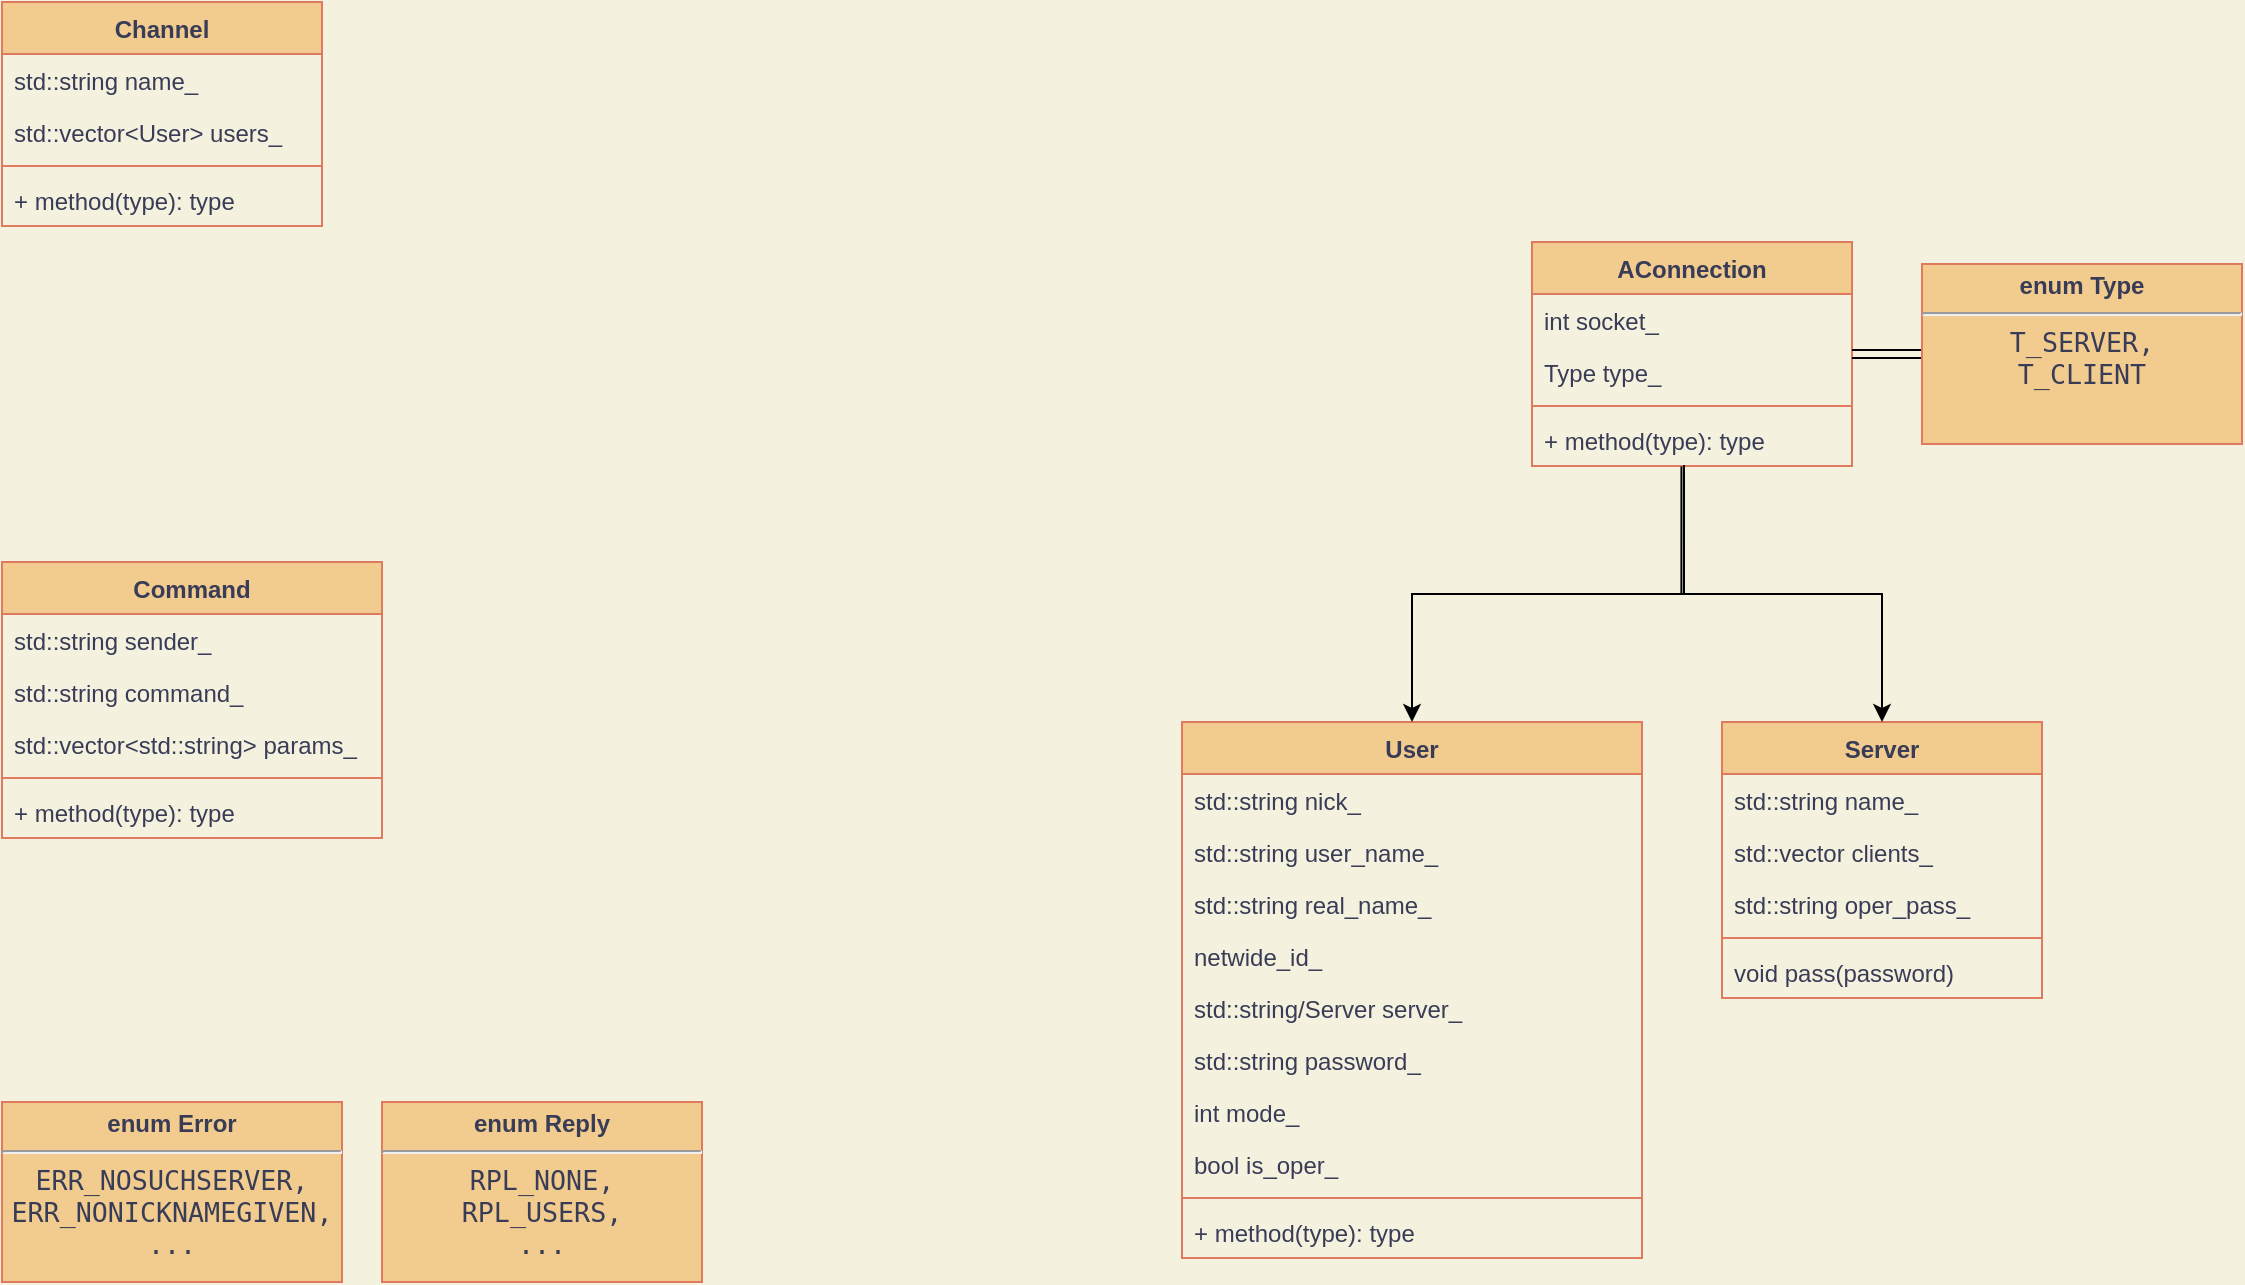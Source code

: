 <mxfile version="14.6.11" type="github">
  <diagram name="Page-1" id="e7e014a7-5840-1c2e-5031-d8a46d1fe8dd">
    <mxGraphModel dx="1425" dy="726" grid="1" gridSize="10" guides="1" tooltips="1" connect="1" arrows="1" fold="1" page="1" pageScale="1" pageWidth="1169" pageHeight="826" background="#F4F1DE" math="0" shadow="0">
      <root>
        <mxCell id="0" />
        <mxCell id="1" parent="0" />
        <mxCell id="ll5Hurx10y01bGCLD7um-56" value="User" style="swimlane;fontStyle=1;align=center;verticalAlign=top;childLayout=stackLayout;horizontal=1;startSize=26;horizontalStack=0;resizeParent=1;resizeParentMax=0;resizeLast=0;collapsible=1;marginBottom=0;fillColor=#F2CC8F;strokeColor=#E07A5F;fontColor=#393C56;" parent="1" vertex="1">
          <mxGeometry x="630" y="400" width="230" height="268" as="geometry" />
        </mxCell>
        <mxCell id="ll5Hurx10y01bGCLD7um-57" value="std::string nick_" style="text;strokeColor=none;fillColor=none;align=left;verticalAlign=top;spacingLeft=4;spacingRight=4;overflow=hidden;rotatable=0;points=[[0,0.5],[1,0.5]];portConstraint=eastwest;fontColor=#393C56;" parent="ll5Hurx10y01bGCLD7um-56" vertex="1">
          <mxGeometry y="26" width="230" height="26" as="geometry" />
        </mxCell>
        <mxCell id="ll5Hurx10y01bGCLD7um-60" value="std::string user_name_" style="text;strokeColor=none;fillColor=none;align=left;verticalAlign=top;spacingLeft=4;spacingRight=4;overflow=hidden;rotatable=0;points=[[0,0.5],[1,0.5]];portConstraint=eastwest;fontColor=#393C56;" parent="ll5Hurx10y01bGCLD7um-56" vertex="1">
          <mxGeometry y="52" width="230" height="26" as="geometry" />
        </mxCell>
        <mxCell id="ll5Hurx10y01bGCLD7um-63" value="std::string real_name_" style="text;strokeColor=none;fillColor=none;align=left;verticalAlign=top;spacingLeft=4;spacingRight=4;overflow=hidden;rotatable=0;points=[[0,0.5],[1,0.5]];portConstraint=eastwest;fontColor=#393C56;" parent="ll5Hurx10y01bGCLD7um-56" vertex="1">
          <mxGeometry y="78" width="230" height="26" as="geometry" />
        </mxCell>
        <mxCell id="ll5Hurx10y01bGCLD7um-45" value="netwide_id_" style="text;strokeColor=none;fillColor=none;align=left;verticalAlign=top;spacingLeft=4;spacingRight=4;overflow=hidden;rotatable=0;points=[[0,0.5],[1,0.5]];portConstraint=eastwest;fontColor=#393C56;" parent="ll5Hurx10y01bGCLD7um-56" vertex="1">
          <mxGeometry y="104" width="230" height="26" as="geometry" />
        </mxCell>
        <mxCell id="ll5Hurx10y01bGCLD7um-46" value="std::string/Server server_" style="text;strokeColor=none;fillColor=none;align=left;verticalAlign=top;spacingLeft=4;spacingRight=4;overflow=hidden;rotatable=0;points=[[0,0.5],[1,0.5]];portConstraint=eastwest;fontColor=#393C56;" parent="ll5Hurx10y01bGCLD7um-56" vertex="1">
          <mxGeometry y="130" width="230" height="26" as="geometry" />
        </mxCell>
        <mxCell id="ll5Hurx10y01bGCLD7um-76" value="std::string password_" style="text;strokeColor=none;fillColor=none;align=left;verticalAlign=top;spacingLeft=4;spacingRight=4;overflow=hidden;rotatable=0;points=[[0,0.5],[1,0.5]];portConstraint=eastwest;fontColor=#393C56;" parent="ll5Hurx10y01bGCLD7um-56" vertex="1">
          <mxGeometry y="156" width="230" height="26" as="geometry" />
        </mxCell>
        <mxCell id="ll5Hurx10y01bGCLD7um-77" value="int mode_" style="text;strokeColor=none;fillColor=none;align=left;verticalAlign=top;spacingLeft=4;spacingRight=4;overflow=hidden;rotatable=0;points=[[0,0.5],[1,0.5]];portConstraint=eastwest;fontColor=#393C56;" parent="ll5Hurx10y01bGCLD7um-56" vertex="1">
          <mxGeometry y="182" width="230" height="26" as="geometry" />
        </mxCell>
        <mxCell id="ll5Hurx10y01bGCLD7um-79" value="bool is_oper_" style="text;strokeColor=none;fillColor=none;align=left;verticalAlign=top;spacingLeft=4;spacingRight=4;overflow=hidden;rotatable=0;points=[[0,0.5],[1,0.5]];portConstraint=eastwest;fontColor=#393C56;" parent="ll5Hurx10y01bGCLD7um-56" vertex="1">
          <mxGeometry y="208" width="230" height="26" as="geometry" />
        </mxCell>
        <mxCell id="ll5Hurx10y01bGCLD7um-58" value="" style="line;strokeWidth=1;fillColor=none;align=left;verticalAlign=middle;spacingTop=-1;spacingLeft=3;spacingRight=3;rotatable=0;labelPosition=right;points=[];portConstraint=eastwest;labelBackgroundColor=#F4F1DE;strokeColor=#E07A5F;fontColor=#393C56;" parent="ll5Hurx10y01bGCLD7um-56" vertex="1">
          <mxGeometry y="234" width="230" height="8" as="geometry" />
        </mxCell>
        <mxCell id="ll5Hurx10y01bGCLD7um-59" value="+ method(type): type" style="text;strokeColor=none;fillColor=none;align=left;verticalAlign=top;spacingLeft=4;spacingRight=4;overflow=hidden;rotatable=0;points=[[0,0.5],[1,0.5]];portConstraint=eastwest;fontColor=#393C56;" parent="ll5Hurx10y01bGCLD7um-56" vertex="1">
          <mxGeometry y="242" width="230" height="26" as="geometry" />
        </mxCell>
        <mxCell id="ll5Hurx10y01bGCLD7um-64" value="Channel" style="swimlane;fontStyle=1;align=center;verticalAlign=top;childLayout=stackLayout;horizontal=1;startSize=26;horizontalStack=0;resizeParent=1;resizeParentMax=0;resizeLast=0;collapsible=1;marginBottom=0;fillColor=#F2CC8F;strokeColor=#E07A5F;fontColor=#393C56;" parent="1" vertex="1">
          <mxGeometry x="40" y="40" width="160" height="112" as="geometry" />
        </mxCell>
        <mxCell id="ll5Hurx10y01bGCLD7um-65" value="std::string name_" style="text;strokeColor=none;fillColor=none;align=left;verticalAlign=top;spacingLeft=4;spacingRight=4;overflow=hidden;rotatable=0;points=[[0,0.5],[1,0.5]];portConstraint=eastwest;fontColor=#393C56;" parent="ll5Hurx10y01bGCLD7um-64" vertex="1">
          <mxGeometry y="26" width="160" height="26" as="geometry" />
        </mxCell>
        <mxCell id="ll5Hurx10y01bGCLD7um-80" value="std::vector&lt;User&gt; users_" style="text;strokeColor=none;fillColor=none;align=left;verticalAlign=top;spacingLeft=4;spacingRight=4;overflow=hidden;rotatable=0;points=[[0,0.5],[1,0.5]];portConstraint=eastwest;fontColor=#393C56;" parent="ll5Hurx10y01bGCLD7um-64" vertex="1">
          <mxGeometry y="52" width="160" height="26" as="geometry" />
        </mxCell>
        <mxCell id="ll5Hurx10y01bGCLD7um-66" value="" style="line;strokeWidth=1;fillColor=none;align=left;verticalAlign=middle;spacingTop=-1;spacingLeft=3;spacingRight=3;rotatable=0;labelPosition=right;points=[];portConstraint=eastwest;labelBackgroundColor=#F4F1DE;strokeColor=#E07A5F;fontColor=#393C56;" parent="ll5Hurx10y01bGCLD7um-64" vertex="1">
          <mxGeometry y="78" width="160" height="8" as="geometry" />
        </mxCell>
        <mxCell id="ll5Hurx10y01bGCLD7um-67" value="+ method(type): type" style="text;strokeColor=none;fillColor=none;align=left;verticalAlign=top;spacingLeft=4;spacingRight=4;overflow=hidden;rotatable=0;points=[[0,0.5],[1,0.5]];portConstraint=eastwest;fontColor=#393C56;" parent="ll5Hurx10y01bGCLD7um-64" vertex="1">
          <mxGeometry y="86" width="160" height="26" as="geometry" />
        </mxCell>
        <mxCell id="ll5Hurx10y01bGCLD7um-69" value="Server" style="swimlane;fontStyle=1;align=center;verticalAlign=top;childLayout=stackLayout;horizontal=1;startSize=26;horizontalStack=0;resizeParent=1;resizeParentMax=0;resizeLast=0;collapsible=1;marginBottom=0;fillColor=#F2CC8F;strokeColor=#E07A5F;fontColor=#393C56;" parent="1" vertex="1">
          <mxGeometry x="900" y="400" width="160" height="138" as="geometry" />
        </mxCell>
        <mxCell id="ll5Hurx10y01bGCLD7um-70" value="std::string name_" style="text;strokeColor=none;fillColor=none;align=left;verticalAlign=top;spacingLeft=4;spacingRight=4;overflow=hidden;rotatable=0;points=[[0,0.5],[1,0.5]];portConstraint=eastwest;fontColor=#393C56;" parent="ll5Hurx10y01bGCLD7um-69" vertex="1">
          <mxGeometry y="26" width="160" height="26" as="geometry" />
        </mxCell>
        <mxCell id="ll5Hurx10y01bGCLD7um-74" value="std::vector clients_" style="text;strokeColor=none;fillColor=none;align=left;verticalAlign=top;spacingLeft=4;spacingRight=4;overflow=hidden;rotatable=0;points=[[0,0.5],[1,0.5]];portConstraint=eastwest;fontColor=#393C56;" parent="ll5Hurx10y01bGCLD7um-69" vertex="1">
          <mxGeometry y="52" width="160" height="26" as="geometry" />
        </mxCell>
        <mxCell id="ll5Hurx10y01bGCLD7um-78" value="std::string oper_pass_" style="text;strokeColor=none;fillColor=none;align=left;verticalAlign=top;spacingLeft=4;spacingRight=4;overflow=hidden;rotatable=0;points=[[0,0.5],[1,0.5]];portConstraint=eastwest;fontColor=#393C56;" parent="ll5Hurx10y01bGCLD7um-69" vertex="1">
          <mxGeometry y="78" width="160" height="26" as="geometry" />
        </mxCell>
        <mxCell id="ll5Hurx10y01bGCLD7um-71" value="" style="line;strokeWidth=1;fillColor=none;align=left;verticalAlign=middle;spacingTop=-1;spacingLeft=3;spacingRight=3;rotatable=0;labelPosition=right;points=[];portConstraint=eastwest;labelBackgroundColor=#F4F1DE;strokeColor=#E07A5F;fontColor=#393C56;" parent="ll5Hurx10y01bGCLD7um-69" vertex="1">
          <mxGeometry y="104" width="160" height="8" as="geometry" />
        </mxCell>
        <mxCell id="ll5Hurx10y01bGCLD7um-72" value="void pass(password)" style="text;strokeColor=none;fillColor=none;align=left;verticalAlign=top;spacingLeft=4;spacingRight=4;overflow=hidden;rotatable=0;points=[[0,0.5],[1,0.5]];portConstraint=eastwest;fontColor=#393C56;" parent="ll5Hurx10y01bGCLD7um-69" vertex="1">
          <mxGeometry y="112" width="160" height="26" as="geometry" />
        </mxCell>
        <mxCell id="vYcf8K377rNOafUUuB-e-1" value="Command" style="swimlane;fontStyle=1;align=center;verticalAlign=top;childLayout=stackLayout;horizontal=1;startSize=26;horizontalStack=0;resizeParent=1;resizeParentMax=0;resizeLast=0;collapsible=1;marginBottom=0;fillColor=#F2CC8F;strokeColor=#E07A5F;fontColor=#393C56;" parent="1" vertex="1">
          <mxGeometry x="40" y="320" width="190" height="138" as="geometry" />
        </mxCell>
        <mxCell id="vYcf8K377rNOafUUuB-e-6" value="std::string sender_" style="text;strokeColor=none;fillColor=none;align=left;verticalAlign=top;spacingLeft=4;spacingRight=4;overflow=hidden;rotatable=0;points=[[0,0.5],[1,0.5]];portConstraint=eastwest;fontColor=#393C56;" parent="vYcf8K377rNOafUUuB-e-1" vertex="1">
          <mxGeometry y="26" width="190" height="26" as="geometry" />
        </mxCell>
        <mxCell id="vYcf8K377rNOafUUuB-e-2" value="std::string command_" style="text;strokeColor=none;fillColor=none;align=left;verticalAlign=top;spacingLeft=4;spacingRight=4;overflow=hidden;rotatable=0;points=[[0,0.5],[1,0.5]];portConstraint=eastwest;fontColor=#393C56;" parent="vYcf8K377rNOafUUuB-e-1" vertex="1">
          <mxGeometry y="52" width="190" height="26" as="geometry" />
        </mxCell>
        <mxCell id="vYcf8K377rNOafUUuB-e-7" value="std::vector&lt;std::string&gt; params_" style="text;strokeColor=none;fillColor=none;align=left;verticalAlign=top;spacingLeft=4;spacingRight=4;overflow=hidden;rotatable=0;points=[[0,0.5],[1,0.5]];portConstraint=eastwest;fontColor=#393C56;" parent="vYcf8K377rNOafUUuB-e-1" vertex="1">
          <mxGeometry y="78" width="190" height="26" as="geometry" />
        </mxCell>
        <mxCell id="vYcf8K377rNOafUUuB-e-3" value="" style="line;strokeWidth=1;fillColor=none;align=left;verticalAlign=middle;spacingTop=-1;spacingLeft=3;spacingRight=3;rotatable=0;labelPosition=right;points=[];portConstraint=eastwest;labelBackgroundColor=#F4F1DE;strokeColor=#E07A5F;fontColor=#393C56;" parent="vYcf8K377rNOafUUuB-e-1" vertex="1">
          <mxGeometry y="104" width="190" height="8" as="geometry" />
        </mxCell>
        <mxCell id="vYcf8K377rNOafUUuB-e-4" value="+ method(type): type" style="text;strokeColor=none;fillColor=none;align=left;verticalAlign=top;spacingLeft=4;spacingRight=4;overflow=hidden;rotatable=0;points=[[0,0.5],[1,0.5]];portConstraint=eastwest;fontColor=#393C56;" parent="vYcf8K377rNOafUUuB-e-1" vertex="1">
          <mxGeometry y="112" width="190" height="26" as="geometry" />
        </mxCell>
        <mxCell id="vYcf8K377rNOafUUuB-e-13" value="&lt;p style=&quot;margin: 4px 0px 0px&quot;&gt;&lt;b&gt;enum Error&lt;/b&gt;&lt;/p&gt;&lt;hr&gt;&lt;pre class=&quot;newpage&quot; style=&quot;font-size: 13.333px ; margin-top: 0px ; margin-bottom: 0px&quot;&gt;ERR_NOSUCHSERVER,&lt;/pre&gt;&lt;pre class=&quot;newpage&quot; style=&quot;font-size: 13.333px ; margin-top: 0px ; margin-bottom: 0px&quot;&gt;ERR_NONICKNAMEGIVEN,&lt;/pre&gt;&lt;pre class=&quot;newpage&quot; style=&quot;font-size: 13.333px ; margin-top: 0px ; margin-bottom: 0px&quot;&gt;...&lt;/pre&gt;" style="verticalAlign=top;align=center;overflow=fill;fontSize=12;fontFamily=Helvetica;html=1;fillColor=#F2CC8F;strokeColor=#E07A5F;fontColor=#393C56;" parent="1" vertex="1">
          <mxGeometry x="40" y="590" width="170" height="90" as="geometry" />
        </mxCell>
        <mxCell id="vYcf8K377rNOafUUuB-e-18" value="&lt;p style=&quot;margin: 4px 0px 0px&quot;&gt;&lt;b&gt;enum Reply&lt;/b&gt;&lt;/p&gt;&lt;hr&gt;&lt;p style=&quot;margin-top: 0px ; margin-bottom: 0px ; font-size: 13.333px&quot;&gt;&lt;font face=&quot;monospace&quot; data-font-src=&quot;https://fonts.googleapis.com/css?family=monospace&quot;&gt;&lt;span style=&quot;font-weight: normal&quot;&gt;RPL_&lt;/span&gt;&lt;span style=&quot;font-size: 13.333px&quot;&gt;N&lt;/span&gt;&lt;span style=&quot;font-size: 13.333px&quot;&gt;ONE,&lt;/span&gt;&lt;/font&gt;&lt;/p&gt;&lt;p style=&quot;margin-top: 0px ; margin-bottom: 0px ; font-size: 13.333px&quot;&gt;&lt;span style=&quot;font-weight: normal&quot;&gt;&lt;font face=&quot;monospace&quot; data-font-src=&quot;https://fonts.googleapis.com/css?family=monospace&quot;&gt;RPL_USERS,&lt;/font&gt;&lt;/span&gt;&lt;/p&gt;&lt;p style=&quot;margin-top: 0px ; margin-bottom: 0px ; font-size: 13.333px&quot;&gt;&lt;span style=&quot;font-weight: normal&quot;&gt;&lt;font face=&quot;monospace&quot; data-font-src=&quot;https://fonts.googleapis.com/css?family=monospace&quot;&gt;...&lt;/font&gt;&lt;/span&gt;&lt;/p&gt;&lt;pre class=&quot;newpage&quot; style=&quot;font-size: 13.333px ; margin-top: 0px ; margin-bottom: 0px&quot;&gt;&lt;br&gt;&lt;/pre&gt;" style="verticalAlign=top;align=center;overflow=fill;fontSize=12;fontFamily=Helvetica;html=1;fillColor=#F2CC8F;strokeColor=#E07A5F;fontColor=#393C56;" parent="1" vertex="1">
          <mxGeometry x="230" y="590" width="160" height="90" as="geometry" />
        </mxCell>
        <mxCell id="YYkyTLZzhXUgQBNEXmEF-7" value="AConnection" style="swimlane;fontStyle=1;align=center;verticalAlign=top;childLayout=stackLayout;horizontal=1;startSize=26;horizontalStack=0;resizeParent=1;resizeParentMax=0;resizeLast=0;collapsible=1;marginBottom=0;fillColor=#F2CC8F;strokeColor=#E07A5F;fontColor=#393C56;" vertex="1" parent="1">
          <mxGeometry x="805" y="160" width="160" height="112" as="geometry" />
        </mxCell>
        <mxCell id="YYkyTLZzhXUgQBNEXmEF-8" value="int socket_" style="text;strokeColor=none;fillColor=none;align=left;verticalAlign=top;spacingLeft=4;spacingRight=4;overflow=hidden;rotatable=0;points=[[0,0.5],[1,0.5]];portConstraint=eastwest;fontColor=#393C56;" vertex="1" parent="YYkyTLZzhXUgQBNEXmEF-7">
          <mxGeometry y="26" width="160" height="26" as="geometry" />
        </mxCell>
        <mxCell id="YYkyTLZzhXUgQBNEXmEF-9" value="Type type_" style="text;strokeColor=none;fillColor=none;align=left;verticalAlign=top;spacingLeft=4;spacingRight=4;overflow=hidden;rotatable=0;points=[[0,0.5],[1,0.5]];portConstraint=eastwest;fontColor=#393C56;" vertex="1" parent="YYkyTLZzhXUgQBNEXmEF-7">
          <mxGeometry y="52" width="160" height="26" as="geometry" />
        </mxCell>
        <mxCell id="YYkyTLZzhXUgQBNEXmEF-13" value="" style="line;strokeWidth=1;fillColor=none;align=left;verticalAlign=middle;spacingTop=-1;spacingLeft=3;spacingRight=3;rotatable=0;labelPosition=right;points=[];portConstraint=eastwest;labelBackgroundColor=#F4F1DE;strokeColor=#E07A5F;fontColor=#393C56;" vertex="1" parent="YYkyTLZzhXUgQBNEXmEF-7">
          <mxGeometry y="78" width="160" height="8" as="geometry" />
        </mxCell>
        <mxCell id="YYkyTLZzhXUgQBNEXmEF-14" value="+ method(type): type" style="text;strokeColor=none;fillColor=none;align=left;verticalAlign=top;spacingLeft=4;spacingRight=4;overflow=hidden;rotatable=0;points=[[0,0.5],[1,0.5]];portConstraint=eastwest;fontColor=#393C56;" vertex="1" parent="YYkyTLZzhXUgQBNEXmEF-7">
          <mxGeometry y="86" width="160" height="26" as="geometry" />
        </mxCell>
        <mxCell id="YYkyTLZzhXUgQBNEXmEF-15" style="edgeStyle=orthogonalEdgeStyle;rounded=0;orthogonalLoop=1;jettySize=auto;html=1;exitX=0.475;exitY=0.981;exitDx=0;exitDy=0;exitPerimeter=0;" edge="1" parent="1" source="YYkyTLZzhXUgQBNEXmEF-14" target="ll5Hurx10y01bGCLD7um-56">
          <mxGeometry relative="1" as="geometry" />
        </mxCell>
        <mxCell id="YYkyTLZzhXUgQBNEXmEF-21" style="edgeStyle=orthogonalEdgeStyle;rounded=0;orthogonalLoop=1;jettySize=auto;html=1;entryX=0.5;entryY=0;entryDx=0;entryDy=0;exitX=0.467;exitY=1.008;exitDx=0;exitDy=0;exitPerimeter=0;" edge="1" parent="1" source="YYkyTLZzhXUgQBNEXmEF-14" target="ll5Hurx10y01bGCLD7um-69">
          <mxGeometry relative="1" as="geometry">
            <mxPoint x="960" y="370" as="targetPoint" />
          </mxGeometry>
        </mxCell>
        <mxCell id="YYkyTLZzhXUgQBNEXmEF-23" style="rounded=0;orthogonalLoop=1;jettySize=auto;html=1;exitX=0;exitY=0.5;exitDx=0;exitDy=0;shape=link;" edge="1" parent="1" source="YYkyTLZzhXUgQBNEXmEF-22" target="YYkyTLZzhXUgQBNEXmEF-7">
          <mxGeometry relative="1" as="geometry" />
        </mxCell>
        <mxCell id="YYkyTLZzhXUgQBNEXmEF-22" value="&lt;p style=&quot;margin: 4px 0px 0px&quot;&gt;&lt;b&gt;enum Type&lt;/b&gt;&lt;/p&gt;&lt;hr&gt;&lt;p style=&quot;margin-top: 0px ; margin-bottom: 0px ; font-size: 13.333px&quot;&gt;&lt;font face=&quot;monospace&quot; data-font-src=&quot;https://fonts.googleapis.com/css?family=monospace&quot;&gt;&lt;span style=&quot;font-size: 13.333px&quot;&gt;T_SERVER,&lt;/span&gt;&lt;/font&gt;&lt;/p&gt;&lt;p style=&quot;margin-top: 0px ; margin-bottom: 0px ; font-size: 13.333px&quot;&gt;&lt;span style=&quot;font-weight: normal&quot;&gt;&lt;font face=&quot;monospace&quot; data-font-src=&quot;https://fonts.googleapis.com/css?family=monospace&quot;&gt;T_CLIENT&lt;/font&gt;&lt;/span&gt;&lt;/p&gt;&lt;pre class=&quot;newpage&quot; style=&quot;font-size: 13.333px ; margin-top: 0px ; margin-bottom: 0px&quot;&gt;&lt;br&gt;&lt;/pre&gt;" style="verticalAlign=top;align=center;overflow=fill;fontSize=12;fontFamily=Helvetica;html=1;fillColor=#F2CC8F;strokeColor=#E07A5F;fontColor=#393C56;" vertex="1" parent="1">
          <mxGeometry x="1000" y="171" width="160" height="90" as="geometry" />
        </mxCell>
      </root>
    </mxGraphModel>
  </diagram>
</mxfile>
